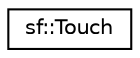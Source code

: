 digraph "Graphical Class Hierarchy"
{
  edge [fontname="Helvetica",fontsize="10",labelfontname="Helvetica",labelfontsize="10"];
  node [fontname="Helvetica",fontsize="10",shape=record];
  rankdir="LR";
  Node0 [label="sf::Touch",height=0.2,width=0.4,color="black", fillcolor="white", style="filled",URL="$classsf_1_1_touch.html",tooltip="Give access to the real-time state of the touches. "];
}
